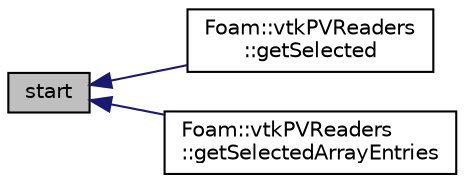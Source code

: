 digraph "start"
{
  bgcolor="transparent";
  edge [fontname="Helvetica",fontsize="10",labelfontname="Helvetica",labelfontsize="10"];
  node [fontname="Helvetica",fontsize="10",shape=record];
  rankdir="LR";
  Node1 [label="start",height=0.2,width=0.4,color="black", fillcolor="grey75", style="filled", fontcolor="black"];
  Node1 -> Node2 [dir="back",color="midnightblue",fontsize="10",style="solid",fontname="Helvetica"];
  Node2 [label="Foam::vtkPVReaders\l::getSelected",height=0.2,width=0.4,color="black",URL="$a11038.html#afd46ec079f14b850972d32e70a331e03",tooltip="Retrieve a sub-list of the current selections. "];
  Node1 -> Node3 [dir="back",color="midnightblue",fontsize="10",style="solid",fontname="Helvetica"];
  Node3 [label="Foam::vtkPVReaders\l::getSelectedArrayEntries",height=0.2,width=0.4,color="black",URL="$a11038.html#a0e9e525b3998e2531705384a05bb725b",tooltip="Retrieve a sub-list of the current selections. "];
}
